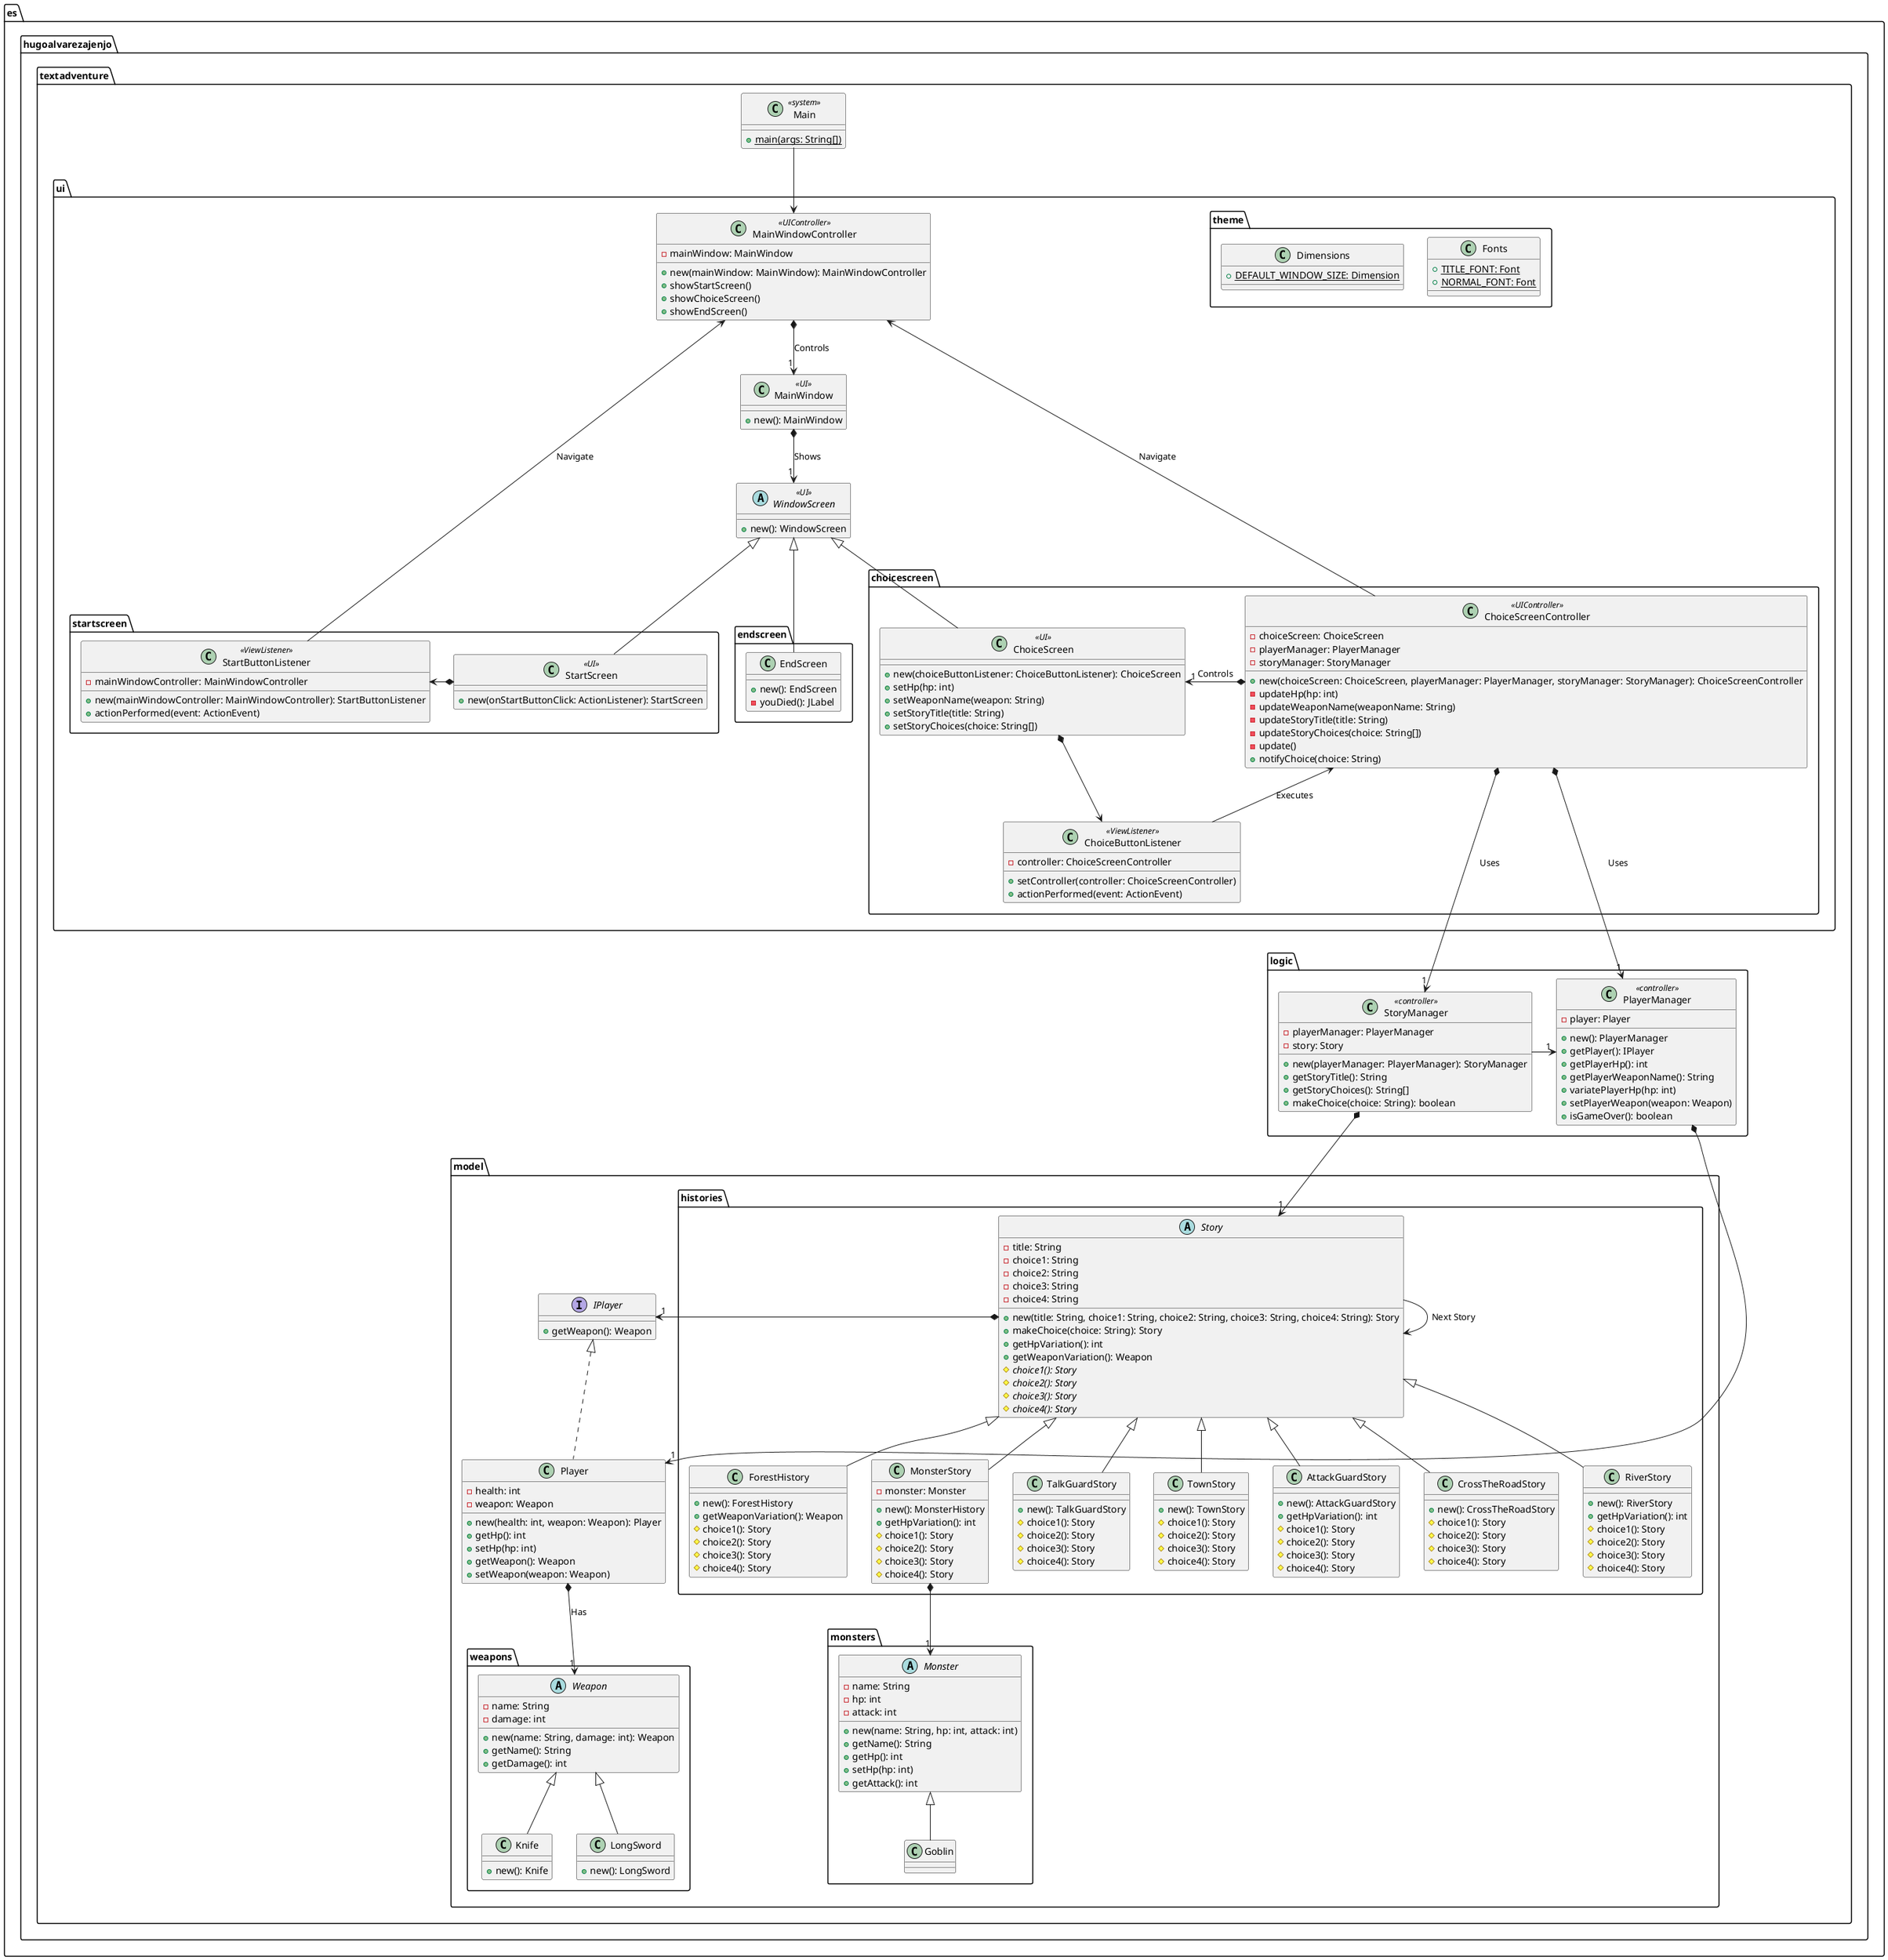 @startuml TextAdventure Class Diagram
package es.hugoalvarezajenjo.textadventure {
    package model {
        interface IPlayer {
            + getWeapon(): Weapon
        }
        class Player {
            - health: int
            - weapon: Weapon
            + new(health: int, weapon: Weapon): Player
            + getHp(): int
            + setHp(hp: int)
            + getWeapon(): Weapon
            + setWeapon(weapon: Weapon)
        }

        package weapons {
            abstract Weapon{
                - name: String
                - damage: int
                + new(name: String, damage: int): Weapon
                + getName(): String
                + getDamage(): int
            }

            class Knife {
                + new(): Knife
            }
            class LongSword {
                + new(): LongSword
            }
        }

        package histories {
            abstract Story {
                - title: String
                - choice1: String
                - choice2: String
                - choice3: String
                - choice4: String
                + new(title: String, choice1: String, choice2: String, choice3: String, choice4: String): Story
                + makeChoice(choice: String): Story
                + getHpVariation(): int
                + getWeaponVariation(): Weapon
                # {abstract} choice1(): Story
                # {abstract} choice2(): Story
                # {abstract} choice3(): Story
                # {abstract} choice4(): Story
            }

            class TownStory {
                + new(): TownStory
                # choice1(): Story
                # choice2(): Story
                # choice3(): Story
                # choice4(): Story
            }

            class AttackGuardStory{
                + new(): AttackGuardStory
                + getHpVariation(): int
                # choice1(): Story
                # choice2(): Story
                # choice3(): Story
                # choice4(): Story
            }

            class CrossTheRoadStory{
                + new(): CrossTheRoadStory
                # choice1(): Story
                # choice2(): Story
                # choice3(): Story
                # choice4(): Story
            }

            class RiverStory{
                + new(): RiverStory
                + getHpVariation(): int
                # choice1(): Story
                # choice2(): Story
                # choice3(): Story
                # choice4(): Story
            }

            class ForestHistory{
                + new(): ForestHistory
                + getWeaponVariation(): Weapon
                # choice1(): Story
                # choice2(): Story
                # choice3(): Story
                # choice4(): Story
            }

            class MonsterStory {
                - monster: Monster
                + new(): MonsterHistory
                + getHpVariation(): int
                # choice1(): Story
                # choice2(): Story
                # choice3(): Story
                # choice4(): Story
            }

            class TalkGuardStory{
                + new(): TalkGuardStory
                # choice1(): Story
                # choice2(): Story
                # choice3(): Story
                # choice4(): Story
            }
        }

        package monsters {
            abstract Monster {
                - name: String
                - hp: int
                - attack: int
                + new(name: String, hp: int, attack: int)
                + getName(): String
                + getHp(): int
                + setHp(hp: int)
                + getAttack(): int
            }
            class Goblin
        }
    }

    package logic {
        class PlayerManager <<controller>>{
            - player: Player
            + new(): PlayerManager
            + getPlayer(): IPlayer
            + getPlayerHp(): int
            + getPlayerWeaponName(): String
            + variatePlayerHp(hp: int)
            + setPlayerWeapon(weapon: Weapon)
            + isGameOver(): boolean
        }

        class StoryManager <<controller>> {
            - playerManager: PlayerManager
            - story: Story
            + new(playerManager: PlayerManager): StoryManager
            + getStoryTitle(): String
            + getStoryChoices(): String[]
            + makeChoice(choice: String): boolean
        }
    }

    package ui {
        class MainWindow <<UI>> {
            + new(): MainWindow
        }
        class MainWindowController <<UIController>> {
            - mainWindow: MainWindow
            + new(mainWindow: MainWindow): MainWindowController
            + showStartScreen()
            + showChoiceScreen()
            + showEndScreen()
        }
        abstract WindowScreen <<UI>> {
            + new(): WindowScreen
        }

        package theme {
            class Fonts {
                + {static} TITLE_FONT: Font
                + {static} NORMAL_FONT: Font
            }
            class Dimensions {
                + {static} DEFAULT_WINDOW_SIZE: Dimension
            }
        }

        package startscreen {
            class StartScreen <<UI>> {
                +new(onStartButtonClick: ActionListener): StartScreen
            }

            class StartButtonListener <<ViewListener>> {
                - mainWindowController: MainWindowController
                + new(mainWindowController: MainWindowController): StartButtonListener
                + actionPerformed(event: ActionEvent)
            }
        }

        package choicescreen {
            class ChoiceScreen <<UI>> {
                + new(choiceButtonListener: ChoiceButtonListener): ChoiceScreen
                + setHp(hp: int)
                + setWeaponName(weapon: String)
                + setStoryTitle(title: String)
                + setStoryChoices(choice: String[])
            }

            class ChoiceScreenController <<UIController>> {
                - choiceScreen: ChoiceScreen
                - playerManager: PlayerManager
                - storyManager: StoryManager
                + new(choiceScreen: ChoiceScreen, playerManager: PlayerManager, storyManager: StoryManager): ChoiceScreenController
                - updateHp(hp: int)
                - updateWeaponName(weaponName: String)
                - updateStoryTitle(title: String)
                - updateStoryChoices(choice: String[])
                - update()
                + notifyChoice(choice: String)
            }

            class ChoiceButtonListener <<ViewListener>> {
                - controller: ChoiceScreenController
                + setController(controller: ChoiceScreenController)
                + actionPerformed(event: ActionEvent)
            }
        }

        package endscreen {
            class EndScreen {
                + new(): EndScreen
                - youDied(): JLabel
            }
        }

    }

    class Main <<system>>{
        + {static} main(args: String[])
    }
}

IPlayer <|.. Player

WindowScreen <|-- StartScreen
WindowScreen <|-- ChoiceScreen
WindowScreen <|-- EndScreen

Monster <|-- Goblin

Story <|-- TownStory
Story <|-- CrossTheRoadStory
Story <|-- TalkGuardStory
Story <|-- AttackGuardStory
Story <|-- RiverStory
Story <|-- ForestHistory
Story <|-- MonsterStory

Weapon <|-- Knife
Weapon <|-- LongSword

Main --> MainWindowController

MainWindowController *-->"1" MainWindow: Controls
MainWindowController <-- ChoiceScreenController: Navigate
MainWindowController <-- StartButtonListener: Navigate

MainWindow *-->"1" WindowScreen: Shows

StartButtonListener <-* StartScreen

ChoiceScreen "1"<-* ChoiceScreenController: Controls
ChoiceScreen *--> ChoiceButtonListener
ChoiceScreenController <-- ChoiceButtonListener: Executes
ChoiceScreenController *--->"1" PlayerManager: Uses
ChoiceScreenController *--->"1" StoryManager: Uses


PlayerManager *-->"1" Player

Player *-->"1" Weapon: Has

StoryManager *-->"1" Story
StoryManager ->"1" PlayerManager

Story --> Story: Next Story
Story *->"1" IPlayer

MonsterStory *-->"1" Monster

@enduml
